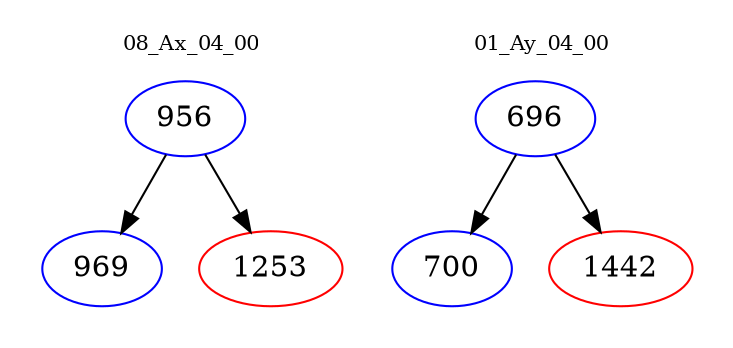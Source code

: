digraph{
subgraph cluster_0 {
color = white
label = "08_Ax_04_00";
fontsize=10;
T0_956 [label="956", color="blue"]
T0_956 -> T0_969 [color="black"]
T0_969 [label="969", color="blue"]
T0_956 -> T0_1253 [color="black"]
T0_1253 [label="1253", color="red"]
}
subgraph cluster_1 {
color = white
label = "01_Ay_04_00";
fontsize=10;
T1_696 [label="696", color="blue"]
T1_696 -> T1_700 [color="black"]
T1_700 [label="700", color="blue"]
T1_696 -> T1_1442 [color="black"]
T1_1442 [label="1442", color="red"]
}
}
